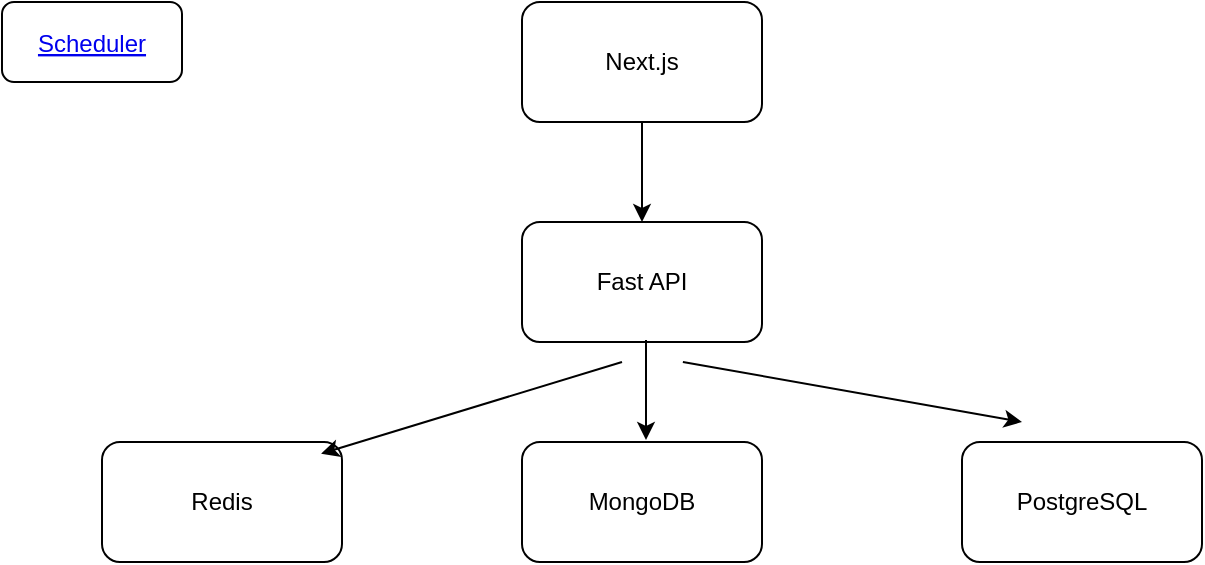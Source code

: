 <mxfile version="20.5.3" type="github" pages="3">
  <diagram id="hPiGOYGPPnfGvc4q_YOD" name="OverAll">
    <mxGraphModel dx="1038" dy="571" grid="1" gridSize="10" guides="1" tooltips="1" connect="1" arrows="1" fold="1" page="1" pageScale="1" pageWidth="850" pageHeight="1100" math="0" shadow="0">
      <root>
        <mxCell id="0" />
        <mxCell id="1" parent="0" />
        <mxCell id="xylMpNpod7nq7yh_7pmX-1" value="Fast API" style="rounded=1;whiteSpace=wrap;html=1;" parent="1" vertex="1">
          <mxGeometry x="380" y="160" width="120" height="60" as="geometry" />
        </mxCell>
        <mxCell id="xylMpNpod7nq7yh_7pmX-2" value="Redis" style="rounded=1;whiteSpace=wrap;html=1;" parent="1" vertex="1">
          <mxGeometry x="170" y="270" width="120" height="60" as="geometry" />
        </mxCell>
        <mxCell id="xylMpNpod7nq7yh_7pmX-3" value="MongoDB" style="rounded=1;whiteSpace=wrap;html=1;" parent="1" vertex="1">
          <mxGeometry x="380" y="270" width="120" height="60" as="geometry" />
        </mxCell>
        <mxCell id="xylMpNpod7nq7yh_7pmX-4" value="Next.js" style="rounded=1;whiteSpace=wrap;html=1;" parent="1" vertex="1">
          <mxGeometry x="380" y="50" width="120" height="60" as="geometry" />
        </mxCell>
        <mxCell id="xylMpNpod7nq7yh_7pmX-5" value="PostgreSQL" style="rounded=1;whiteSpace=wrap;html=1;" parent="1" vertex="1">
          <mxGeometry x="600" y="270" width="120" height="60" as="geometry" />
        </mxCell>
        <mxCell id="xylMpNpod7nq7yh_7pmX-6" value="" style="endArrow=classic;html=1;rounded=0;entryX=0.5;entryY=0;entryDx=0;entryDy=0;" parent="1" target="xylMpNpod7nq7yh_7pmX-1" edge="1">
          <mxGeometry width="50" height="50" relative="1" as="geometry">
            <mxPoint x="440" y="110" as="sourcePoint" />
            <mxPoint x="490" y="60" as="targetPoint" />
          </mxGeometry>
        </mxCell>
        <mxCell id="xylMpNpod7nq7yh_7pmX-7" value="" style="endArrow=classic;html=1;rounded=0;entryX=0.5;entryY=0;entryDx=0;entryDy=0;" parent="1" edge="1">
          <mxGeometry width="50" height="50" relative="1" as="geometry">
            <mxPoint x="442" y="219" as="sourcePoint" />
            <mxPoint x="442" y="269" as="targetPoint" />
          </mxGeometry>
        </mxCell>
        <mxCell id="xylMpNpod7nq7yh_7pmX-8" value="" style="endArrow=classic;html=1;rounded=0;entryX=0.913;entryY=0.097;entryDx=0;entryDy=0;entryPerimeter=0;" parent="1" target="xylMpNpod7nq7yh_7pmX-2" edge="1">
          <mxGeometry width="50" height="50" relative="1" as="geometry">
            <mxPoint x="430" y="230" as="sourcePoint" />
            <mxPoint x="430" y="280" as="targetPoint" />
          </mxGeometry>
        </mxCell>
        <mxCell id="xylMpNpod7nq7yh_7pmX-9" value="" style="endArrow=classic;html=1;rounded=0;" parent="1" edge="1">
          <mxGeometry width="50" height="50" relative="1" as="geometry">
            <mxPoint x="460.44" y="230" as="sourcePoint" />
            <mxPoint x="630" y="260" as="targetPoint" />
          </mxGeometry>
        </mxCell>
        <UserObject label="Scheduler" link="data:page/id,i0dOvGE185mulN1IMCEW" id="xVAhIXUxibelWeFZI20h-1">
          <mxCell style="fontColor=#0000EE;fontStyle=4;rounded=1;overflow=hidden;spacing=10;" vertex="1" parent="1">
            <mxGeometry x="120" y="50" width="90" height="40" as="geometry" />
          </mxCell>
        </UserObject>
      </root>
    </mxGraphModel>
  </diagram>
  <diagram id="i0dOvGE185mulN1IMCEW" name="Scheduler">
    <mxGraphModel dx="1038" dy="571" grid="1" gridSize="10" guides="1" tooltips="1" connect="1" arrows="1" fold="1" page="1" pageScale="1" pageWidth="850" pageHeight="1100" math="0" shadow="0">
      <root>
        <mxCell id="0" />
        <mxCell id="1" parent="0" />
        <mxCell id="ytBt9Bn-jKDD065dYKAH-1" value="Celery Scheduler" style="rounded=1;whiteSpace=wrap;html=1;" parent="1" vertex="1">
          <mxGeometry x="230" y="140" width="120" height="60" as="geometry" />
        </mxCell>
        <mxCell id="ytBt9Bn-jKDD065dYKAH-2" value="Redis" style="rounded=1;whiteSpace=wrap;html=1;" parent="1" vertex="1">
          <mxGeometry x="20" y="250" width="120" height="60" as="geometry" />
        </mxCell>
        <mxCell id="ytBt9Bn-jKDD065dYKAH-3" value="MongoDB" style="rounded=1;whiteSpace=wrap;html=1;" parent="1" vertex="1">
          <mxGeometry x="230" y="250" width="120" height="60" as="geometry" />
        </mxCell>
        <mxCell id="ytBt9Bn-jKDD065dYKAH-4" value="Django App" style="rounded=1;whiteSpace=wrap;html=1;" parent="1" vertex="1">
          <mxGeometry x="230" y="30" width="120" height="60" as="geometry" />
        </mxCell>
        <mxCell id="ytBt9Bn-jKDD065dYKAH-5" value="PostgreSQL" style="rounded=1;whiteSpace=wrap;html=1;" parent="1" vertex="1">
          <mxGeometry x="450" y="250" width="120" height="60" as="geometry" />
        </mxCell>
        <mxCell id="ytBt9Bn-jKDD065dYKAH-6" value="" style="endArrow=classic;html=1;rounded=0;entryX=0.5;entryY=0;entryDx=0;entryDy=0;" parent="1" target="ytBt9Bn-jKDD065dYKAH-1" edge="1">
          <mxGeometry width="50" height="50" relative="1" as="geometry">
            <mxPoint x="290" y="90" as="sourcePoint" />
            <mxPoint x="340" y="40" as="targetPoint" />
          </mxGeometry>
        </mxCell>
        <mxCell id="ytBt9Bn-jKDD065dYKAH-7" value="" style="endArrow=classic;html=1;rounded=0;entryX=0.5;entryY=0;entryDx=0;entryDy=0;" parent="1" edge="1">
          <mxGeometry width="50" height="50" relative="1" as="geometry">
            <mxPoint x="292" y="199" as="sourcePoint" />
            <mxPoint x="292" y="249" as="targetPoint" />
          </mxGeometry>
        </mxCell>
        <mxCell id="ytBt9Bn-jKDD065dYKAH-8" value="" style="endArrow=classic;html=1;rounded=0;entryX=0.913;entryY=0.097;entryDx=0;entryDy=0;entryPerimeter=0;" parent="1" target="ytBt9Bn-jKDD065dYKAH-2" edge="1">
          <mxGeometry width="50" height="50" relative="1" as="geometry">
            <mxPoint x="280" y="210" as="sourcePoint" />
            <mxPoint x="280" y="260" as="targetPoint" />
          </mxGeometry>
        </mxCell>
        <mxCell id="ytBt9Bn-jKDD065dYKAH-9" value="" style="endArrow=classic;html=1;rounded=0;" parent="1" edge="1">
          <mxGeometry width="50" height="50" relative="1" as="geometry">
            <mxPoint x="310.44" y="210" as="sourcePoint" />
            <mxPoint x="480" y="240" as="targetPoint" />
          </mxGeometry>
        </mxCell>
        <mxCell id="ytBt9Bn-jKDD065dYKAH-11" value="&lt;b&gt;&lt;font style=&quot;font-size: 20px;&quot;&gt;Commands:&lt;/font&gt;&lt;/b&gt;" style="text;html=1;resizable=0;autosize=1;align=center;verticalAlign=middle;points=[];fillColor=none;strokeColor=none;rounded=0;" parent="1" vertex="1">
          <mxGeometry x="590" y="390" width="140" height="40" as="geometry" />
        </mxCell>
        <mxCell id="ytBt9Bn-jKDD065dYKAH-12" value="&lt;span style=&quot;font-size: 20px;&quot;&gt;&lt;b&gt;System Flow:&lt;/b&gt;&lt;/span&gt;" style="text;html=1;resizable=0;autosize=1;align=center;verticalAlign=middle;points=[];fillColor=none;strokeColor=none;rounded=0;" parent="1" vertex="1">
          <mxGeometry x="5" y="400" width="150" height="40" as="geometry" />
        </mxCell>
      </root>
    </mxGraphModel>
  </diagram>
  <diagram id="rOzlm0YnU6-BW605hTom" name="FMS-API">
    <mxGraphModel dx="1038" dy="571" grid="1" gridSize="10" guides="1" tooltips="1" connect="1" arrows="1" fold="1" page="1" pageScale="1" pageWidth="3300" pageHeight="4681" math="0" shadow="0">
      <root>
        <mxCell id="0" />
        <mxCell id="1" parent="0" />
        <mxCell id="ZnR-_FNJLTDd92qS7el1-23" value="&lt;pre style=&quot;background-color: rgb(255, 255, 255); font-family: &amp;quot;JetBrains Mono&amp;quot;, monospace; font-size: 11.3pt;&quot;&gt;&lt;pre style=&quot;font-family: &amp;quot;JetBrains Mono&amp;quot;, monospace; font-size: 11.3pt;&quot;&gt;CropPlanResponse&lt;/pre&gt;&lt;/pre&gt;" style="rounded=1;whiteSpace=wrap;html=1;fontSize=17;" vertex="1" parent="1">
          <mxGeometry x="20" y="180" width="200" height="30" as="geometry" />
        </mxCell>
        <mxCell id="ZnR-_FNJLTDd92qS7el1-25" value="&lt;pre style=&quot;background-color: rgb(255, 255, 255); font-family: &amp;quot;JetBrains Mono&amp;quot;, monospace; font-size: 11.3pt;&quot;&gt;&lt;pre style=&quot;font-family: &amp;quot;JetBrains Mono&amp;quot;, monospace; font-size: 11.3pt;&quot;&gt;CropPlanCriteria&lt;/pre&gt;&lt;/pre&gt;" style="rounded=1;whiteSpace=wrap;html=1;fontSize=17;" vertex="1" parent="1">
          <mxGeometry x="20" y="110" width="200" height="30" as="geometry" />
        </mxCell>
        <mxCell id="ZnR-_FNJLTDd92qS7el1-28" value="&lt;pre style=&quot;background-color: rgb(255, 255, 255); font-family: &amp;quot;JetBrains Mono&amp;quot;, monospace; font-size: 11.3pt;&quot;&gt;&lt;pre style=&quot;font-family: &amp;quot;JetBrains Mono&amp;quot;, monospace; font-size: 11.3pt;&quot;&gt;CropPlan&lt;/pre&gt;&lt;/pre&gt;" style="rounded=1;whiteSpace=wrap;html=1;fontSize=17;" vertex="1" parent="1">
          <mxGeometry x="20" y="210" width="70" height="30" as="geometry" />
        </mxCell>
        <mxCell id="ZnR-_FNJLTDd92qS7el1-31" value="&lt;font style=&quot;font-size: 19px;&quot;&gt;Input&lt;/font&gt;" style="text;html=1;resizable=0;autosize=1;align=center;verticalAlign=middle;points=[];fillColor=none;strokeColor=none;rounded=0;fontSize=17;" vertex="1" parent="1">
          <mxGeometry x="10" y="70" width="70" height="40" as="geometry" />
        </mxCell>
        <mxCell id="ZnR-_FNJLTDd92qS7el1-32" value="&lt;font style=&quot;font-size: 19px;&quot;&gt;Output&lt;/font&gt;" style="text;html=1;resizable=0;autosize=1;align=center;verticalAlign=middle;points=[];fillColor=none;strokeColor=none;rounded=0;fontSize=17;" vertex="1" parent="1">
          <mxGeometry x="10" y="140" width="80" height="40" as="geometry" />
        </mxCell>
        <mxCell id="ZnR-_FNJLTDd92qS7el1-33" value="&lt;font style=&quot;font-size: 19px;&quot;&gt;GET METHODS&lt;/font&gt;" style="text;html=1;resizable=0;autosize=1;align=center;verticalAlign=middle;points=[];fillColor=none;strokeColor=none;rounded=0;fontSize=17;" vertex="1" parent="1">
          <mxGeometry x="10" width="160" height="40" as="geometry" />
        </mxCell>
        <mxCell id="ZnR-_FNJLTDd92qS7el1-35" value="&lt;font style=&quot;font-size: 19px;&quot;&gt;API - get-crop-plan&lt;/font&gt;" style="text;html=1;resizable=0;autosize=1;align=center;verticalAlign=middle;points=[];fillColor=none;strokeColor=none;rounded=0;fontSize=17;" vertex="1" parent="1">
          <mxGeometry x="25" y="40" width="180" height="40" as="geometry" />
        </mxCell>
        <mxCell id="ZnR-_FNJLTDd92qS7el1-36" value="&lt;pre style=&quot;background-color: rgb(255, 255, 255); font-family: &amp;quot;JetBrains Mono&amp;quot;, monospace; font-size: 11.3pt;&quot;&gt;CropHarvestResponse&lt;/pre&gt;" style="rounded=1;whiteSpace=wrap;html=1;fontSize=17;" vertex="1" parent="1">
          <mxGeometry x="280" y="180" width="200" height="30" as="geometry" />
        </mxCell>
        <mxCell id="ZnR-_FNJLTDd92qS7el1-37" value="&lt;pre style=&quot;background-color: rgb(255, 255, 255); font-family: &amp;quot;JetBrains Mono&amp;quot;, monospace; font-size: 11.3pt;&quot;&gt;CropHarvestCriteria&lt;/pre&gt;" style="rounded=1;whiteSpace=wrap;html=1;fontSize=17;" vertex="1" parent="1">
          <mxGeometry x="280" y="110" width="200" height="30" as="geometry" />
        </mxCell>
        <mxCell id="ZnR-_FNJLTDd92qS7el1-38" value="&lt;pre style=&quot;background-color: rgb(255, 255, 255); font-family: &amp;quot;JetBrains Mono&amp;quot;, monospace; font-size: 11.3pt;&quot;&gt;&lt;pre style=&quot;font-family: &amp;quot;JetBrains Mono&amp;quot;, monospace; font-size: 11.3pt;&quot;&gt;HarvestForecast&lt;/pre&gt;&lt;/pre&gt;" style="rounded=1;whiteSpace=wrap;html=1;fontSize=17;" vertex="1" parent="1">
          <mxGeometry x="280" y="210" width="140" height="30" as="geometry" />
        </mxCell>
        <mxCell id="ZnR-_FNJLTDd92qS7el1-39" value="&lt;font style=&quot;font-size: 19px;&quot;&gt;Input&lt;/font&gt;" style="text;html=1;resizable=0;autosize=1;align=center;verticalAlign=middle;points=[];fillColor=none;strokeColor=none;rounded=0;fontSize=17;" vertex="1" parent="1">
          <mxGeometry x="270" y="70" width="70" height="40" as="geometry" />
        </mxCell>
        <mxCell id="ZnR-_FNJLTDd92qS7el1-40" value="&lt;font style=&quot;font-size: 19px;&quot;&gt;Output&lt;/font&gt;" style="text;html=1;resizable=0;autosize=1;align=center;verticalAlign=middle;points=[];fillColor=none;strokeColor=none;rounded=0;fontSize=17;" vertex="1" parent="1">
          <mxGeometry x="270" y="140" width="80" height="40" as="geometry" />
        </mxCell>
        <mxCell id="ZnR-_FNJLTDd92qS7el1-41" value="&lt;font style=&quot;font-size: 19px;&quot;&gt;API - get-crop-harvest&lt;/font&gt;" style="text;html=1;resizable=0;autosize=1;align=center;verticalAlign=middle;points=[];fillColor=none;strokeColor=none;rounded=0;fontSize=17;" vertex="1" parent="1">
          <mxGeometry x="270" y="40" width="210" height="40" as="geometry" />
        </mxCell>
        <mxCell id="ZnR-_FNJLTDd92qS7el1-42" value="&lt;pre style=&quot;background-color: rgb(255, 255, 255); font-family: &amp;quot;JetBrains Mono&amp;quot;, monospace; font-size: 11.3pt;&quot;&gt;&lt;pre style=&quot;font-family: &amp;quot;JetBrains Mono&amp;quot;, monospace; font-size: 11.3pt;&quot;&gt;CropAvailabilityResponse&lt;/pre&gt;&lt;/pre&gt;" style="rounded=1;whiteSpace=wrap;html=1;fontSize=17;" vertex="1" parent="1">
          <mxGeometry x="590" y="180" width="230" height="30" as="geometry" />
        </mxCell>
        <mxCell id="ZnR-_FNJLTDd92qS7el1-43" value="&lt;pre style=&quot;background-color: rgb(255, 255, 255); font-family: &amp;quot;JetBrains Mono&amp;quot;, monospace; font-size: 11.3pt;&quot;&gt;&lt;pre style=&quot;font-family: &amp;quot;JetBrains Mono&amp;quot;, monospace; font-size: 11.3pt;&quot;&gt;CropAvailability&lt;/pre&gt;&lt;/pre&gt;" style="rounded=1;whiteSpace=wrap;html=1;fontSize=17;" vertex="1" parent="1">
          <mxGeometry x="590" y="110" width="200" height="30" as="geometry" />
        </mxCell>
        <mxCell id="ZnR-_FNJLTDd92qS7el1-44" value="&lt;pre style=&quot;background-color: rgb(255, 255, 255); font-family: &amp;quot;JetBrains Mono&amp;quot;, monospace; font-size: 11.3pt;&quot;&gt;&lt;pre style=&quot;font-family: &amp;quot;JetBrains Mono&amp;quot;, monospace; font-size: 11.3pt;&quot;&gt;AvailableCrop&lt;/pre&gt;&lt;/pre&gt;" style="rounded=1;whiteSpace=wrap;html=1;fontSize=17;" vertex="1" parent="1">
          <mxGeometry x="590" y="210" width="140" height="30" as="geometry" />
        </mxCell>
        <mxCell id="ZnR-_FNJLTDd92qS7el1-45" value="&lt;font style=&quot;font-size: 19px;&quot;&gt;Input&lt;/font&gt;" style="text;html=1;resizable=0;autosize=1;align=center;verticalAlign=middle;points=[];fillColor=none;strokeColor=none;rounded=0;fontSize=17;" vertex="1" parent="1">
          <mxGeometry x="580" y="70" width="70" height="40" as="geometry" />
        </mxCell>
        <mxCell id="ZnR-_FNJLTDd92qS7el1-46" value="&lt;font style=&quot;font-size: 19px;&quot;&gt;Output&lt;/font&gt;" style="text;html=1;resizable=0;autosize=1;align=center;verticalAlign=middle;points=[];fillColor=none;strokeColor=none;rounded=0;fontSize=17;" vertex="1" parent="1">
          <mxGeometry x="580" y="140" width="80" height="40" as="geometry" />
        </mxCell>
        <mxCell id="ZnR-_FNJLTDd92qS7el1-47" value="&lt;font style=&quot;font-size: 19px;&quot;&gt;API - get-crop-availability&lt;/font&gt;" style="text;html=1;resizable=0;autosize=1;align=center;verticalAlign=middle;points=[];fillColor=none;strokeColor=none;rounded=0;fontSize=17;" vertex="1" parent="1">
          <mxGeometry x="570" y="40" width="230" height="40" as="geometry" />
        </mxCell>
        <mxCell id="ZnR-_FNJLTDd92qS7el1-48" value="&lt;pre style=&quot;background-color: rgb(255, 255, 255); font-family: &amp;quot;JetBrains Mono&amp;quot;, monospace; font-size: 11.3pt;&quot;&gt;&lt;pre style=&quot;font-family: &amp;quot;JetBrains Mono&amp;quot;, monospace; font-size: 11.3pt;&quot;&gt;List(SuggestedCrop)&lt;/pre&gt;&lt;/pre&gt;" style="rounded=1;whiteSpace=wrap;html=1;fontSize=17;" vertex="1" parent="1">
          <mxGeometry x="30" y="420" width="230" height="30" as="geometry" />
        </mxCell>
        <mxCell id="ZnR-_FNJLTDd92qS7el1-49" value="&lt;pre style=&quot;background-color: rgb(255, 255, 255); font-family: &amp;quot;JetBrains Mono&amp;quot;, monospace; font-size: 11.3pt;&quot;&gt;&lt;pre style=&quot;font-family: &amp;quot;JetBrains Mono&amp;quot;, monospace; font-size: 11.3pt;&quot;&gt;CropSuggestionCriteria&lt;/pre&gt;&lt;/pre&gt;" style="rounded=1;whiteSpace=wrap;html=1;fontSize=17;" vertex="1" parent="1">
          <mxGeometry x="30" y="350" width="200" height="30" as="geometry" />
        </mxCell>
        <mxCell id="ZnR-_FNJLTDd92qS7el1-51" value="&lt;font style=&quot;font-size: 19px;&quot;&gt;Input&lt;/font&gt;" style="text;html=1;resizable=0;autosize=1;align=center;verticalAlign=middle;points=[];fillColor=none;strokeColor=none;rounded=0;fontSize=17;" vertex="1" parent="1">
          <mxGeometry x="20" y="310" width="70" height="40" as="geometry" />
        </mxCell>
        <mxCell id="ZnR-_FNJLTDd92qS7el1-52" value="&lt;font style=&quot;font-size: 19px;&quot;&gt;Output&lt;/font&gt;" style="text;html=1;resizable=0;autosize=1;align=center;verticalAlign=middle;points=[];fillColor=none;strokeColor=none;rounded=0;fontSize=17;" vertex="1" parent="1">
          <mxGeometry x="20" y="380" width="80" height="40" as="geometry" />
        </mxCell>
        <mxCell id="ZnR-_FNJLTDd92qS7el1-53" value="&lt;font style=&quot;font-size: 19px;&quot;&gt;API - get-crop-suggestions&lt;/font&gt;" style="text;html=1;resizable=0;autosize=1;align=center;verticalAlign=middle;points=[];fillColor=none;strokeColor=none;rounded=0;fontSize=17;" vertex="1" parent="1">
          <mxGeometry y="280" width="250" height="40" as="geometry" />
        </mxCell>
      </root>
    </mxGraphModel>
  </diagram>
</mxfile>
